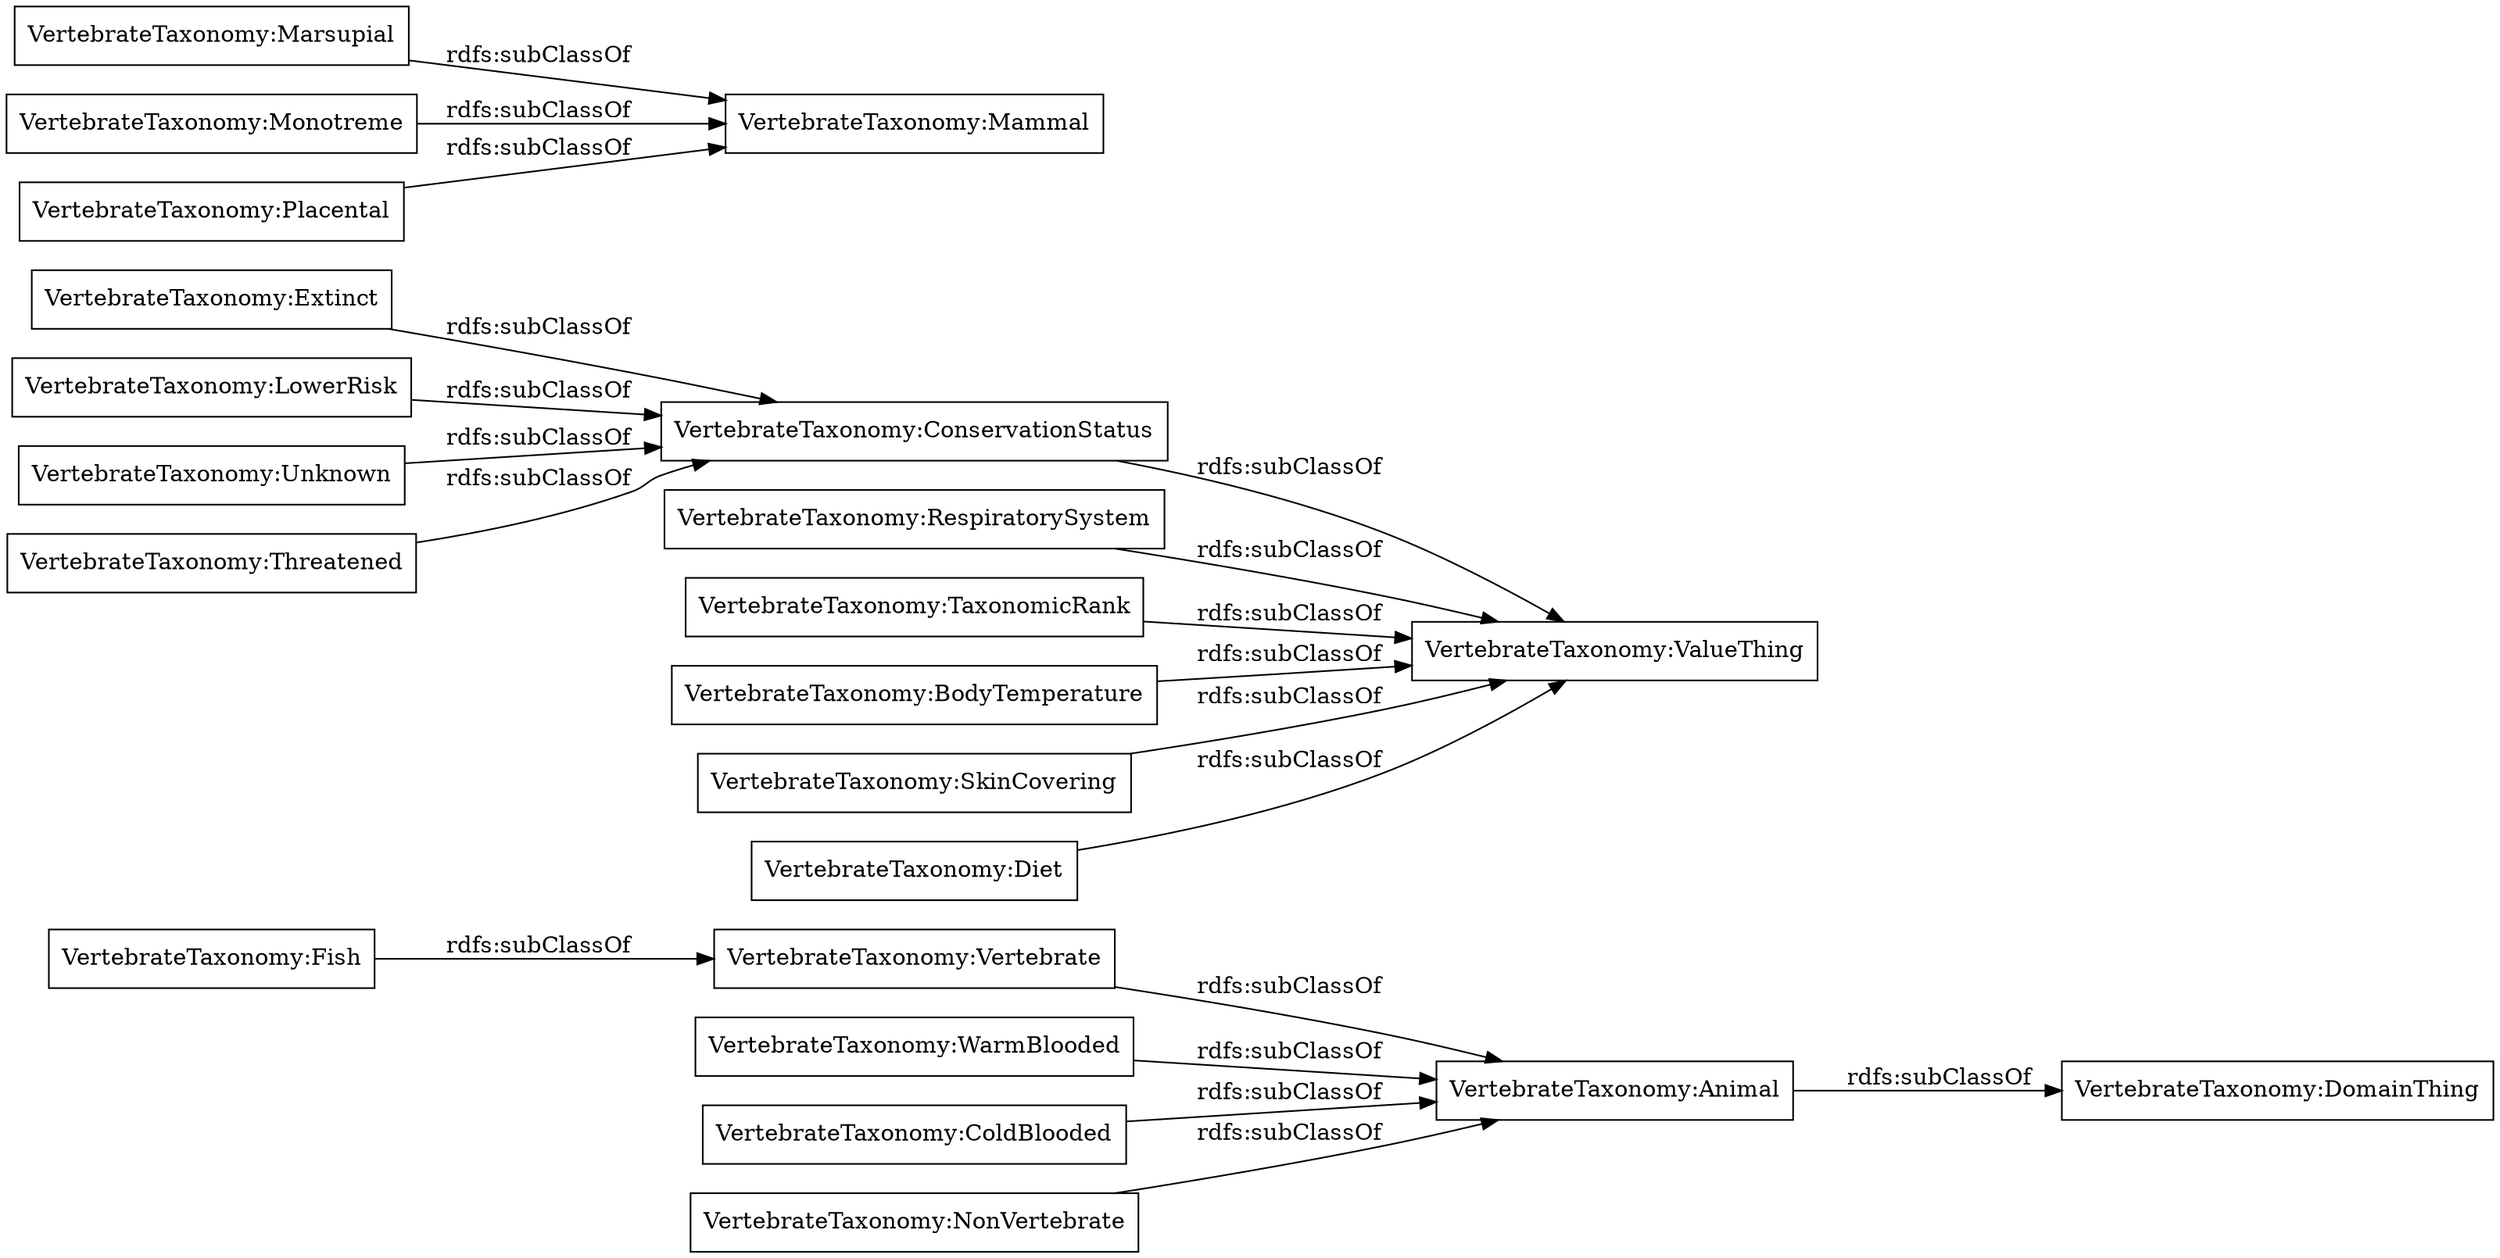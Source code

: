 digraph ar2dtool_diagram { 
rankdir=LR;
size="1000"
node [shape = rectangle, color="black"]; "VertebrateTaxonomy:Fish" "VertebrateTaxonomy:Extinct" "VertebrateTaxonomy:DomainThing" "VertebrateTaxonomy:Marsupial" "VertebrateTaxonomy:RespiratorySystem" "VertebrateTaxonomy:Animal" "VertebrateTaxonomy:LowerRisk" "VertebrateTaxonomy:Unknown" "VertebrateTaxonomy:WarmBlooded" "VertebrateTaxonomy:TaxonomicRank" "VertebrateTaxonomy:Threatened" "VertebrateTaxonomy:BodyTemperature" "VertebrateTaxonomy:ConservationStatus" "VertebrateTaxonomy:Monotreme" "VertebrateTaxonomy:SkinCovering" "VertebrateTaxonomy:Placental" "VertebrateTaxonomy:Mammal" "VertebrateTaxonomy:Vertebrate" "VertebrateTaxonomy:ColdBlooded" "VertebrateTaxonomy:Diet" "VertebrateTaxonomy:NonVertebrate" "VertebrateTaxonomy:ValueThing" ; /*classes style*/
	"VertebrateTaxonomy:WarmBlooded" -> "VertebrateTaxonomy:Animal" [ label = "rdfs:subClassOf" ];
	"VertebrateTaxonomy:ColdBlooded" -> "VertebrateTaxonomy:Animal" [ label = "rdfs:subClassOf" ];
	"VertebrateTaxonomy:Fish" -> "VertebrateTaxonomy:Vertebrate" [ label = "rdfs:subClassOf" ];
	"VertebrateTaxonomy:LowerRisk" -> "VertebrateTaxonomy:ConservationStatus" [ label = "rdfs:subClassOf" ];
	"VertebrateTaxonomy:Diet" -> "VertebrateTaxonomy:ValueThing" [ label = "rdfs:subClassOf" ];
	"VertebrateTaxonomy:Animal" -> "VertebrateTaxonomy:DomainThing" [ label = "rdfs:subClassOf" ];
	"VertebrateTaxonomy:Placental" -> "VertebrateTaxonomy:Mammal" [ label = "rdfs:subClassOf" ];
	"VertebrateTaxonomy:Vertebrate" -> "VertebrateTaxonomy:Animal" [ label = "rdfs:subClassOf" ];
	"VertebrateTaxonomy:NonVertebrate" -> "VertebrateTaxonomy:Animal" [ label = "rdfs:subClassOf" ];
	"VertebrateTaxonomy:Unknown" -> "VertebrateTaxonomy:ConservationStatus" [ label = "rdfs:subClassOf" ];
	"VertebrateTaxonomy:SkinCovering" -> "VertebrateTaxonomy:ValueThing" [ label = "rdfs:subClassOf" ];
	"VertebrateTaxonomy:ConservationStatus" -> "VertebrateTaxonomy:ValueThing" [ label = "rdfs:subClassOf" ];
	"VertebrateTaxonomy:Monotreme" -> "VertebrateTaxonomy:Mammal" [ label = "rdfs:subClassOf" ];
	"VertebrateTaxonomy:TaxonomicRank" -> "VertebrateTaxonomy:ValueThing" [ label = "rdfs:subClassOf" ];
	"VertebrateTaxonomy:Extinct" -> "VertebrateTaxonomy:ConservationStatus" [ label = "rdfs:subClassOf" ];
	"VertebrateTaxonomy:Threatened" -> "VertebrateTaxonomy:ConservationStatus" [ label = "rdfs:subClassOf" ];
	"VertebrateTaxonomy:BodyTemperature" -> "VertebrateTaxonomy:ValueThing" [ label = "rdfs:subClassOf" ];
	"VertebrateTaxonomy:RespiratorySystem" -> "VertebrateTaxonomy:ValueThing" [ label = "rdfs:subClassOf" ];
	"VertebrateTaxonomy:Marsupial" -> "VertebrateTaxonomy:Mammal" [ label = "rdfs:subClassOf" ];

}
